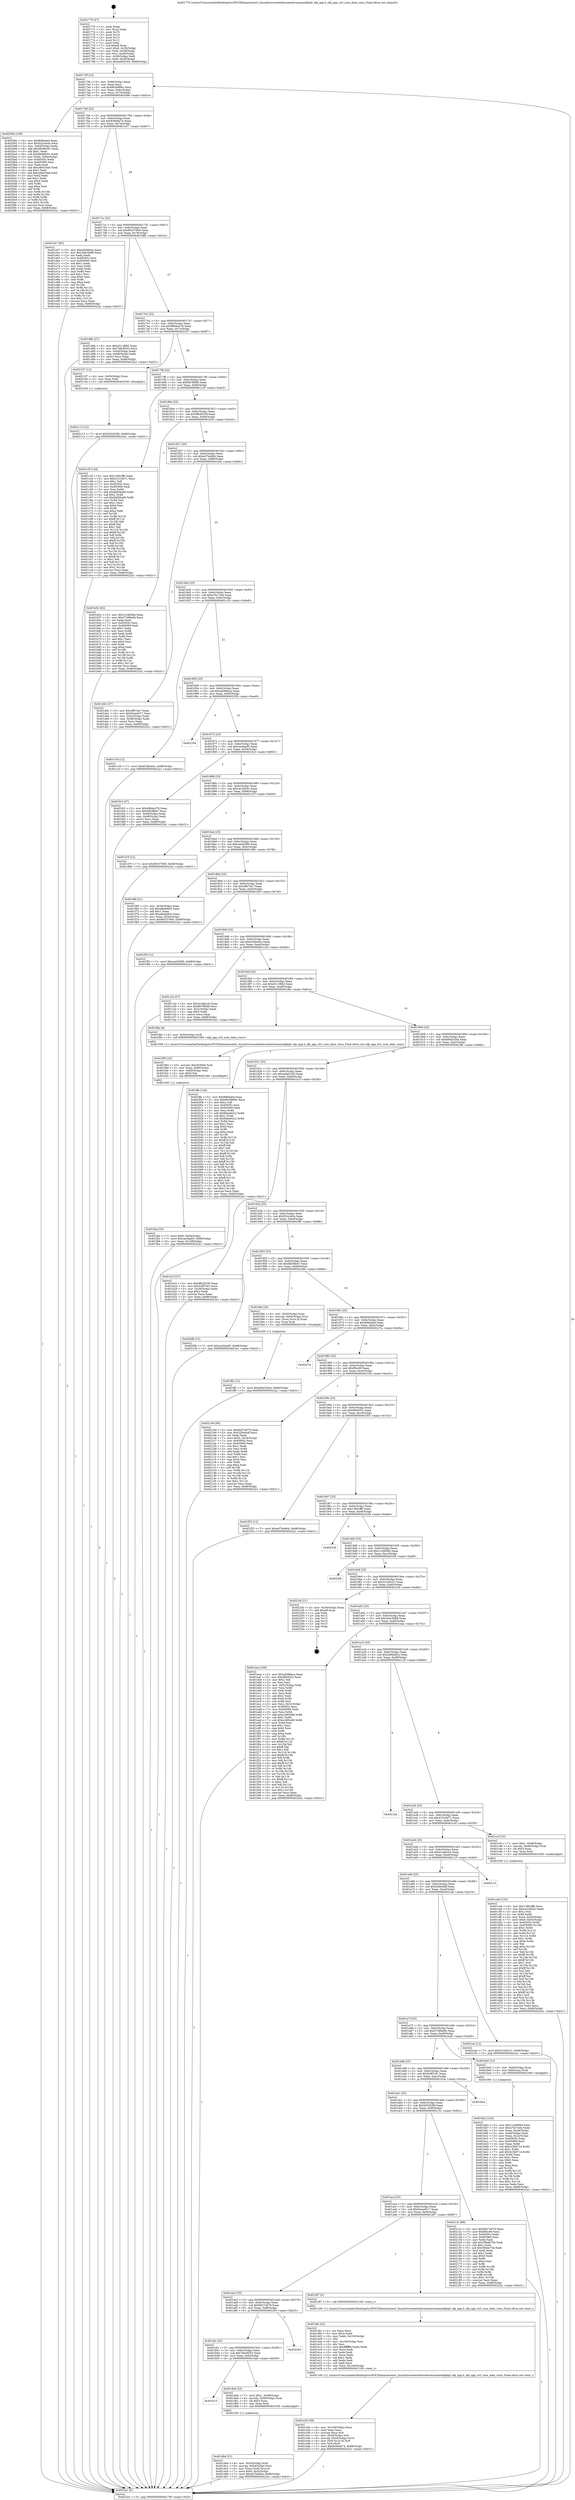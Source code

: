 digraph "0x401770" {
  label = "0x401770 (/mnt/c/Users/mathe/Desktop/tcc/POCII/binaries/extr_linuxdriversnetethernetnetronomenfpbpf..nfp_app.h_nfp_app_ctrl_uses_data_vnics_Final-ollvm.out::main(0))"
  labelloc = "t"
  node[shape=record]

  Entry [label="",width=0.3,height=0.3,shape=circle,fillcolor=black,style=filled]
  "0x40179f" [label="{
     0x40179f [23]\l
     | [instrs]\l
     &nbsp;&nbsp;0x40179f \<+3\>: mov -0x68(%rbp),%eax\l
     &nbsp;&nbsp;0x4017a2 \<+2\>: mov %eax,%ecx\l
     &nbsp;&nbsp;0x4017a4 \<+6\>: sub $0x803d889c,%ecx\l
     &nbsp;&nbsp;0x4017aa \<+3\>: mov %eax,-0x6c(%rbp)\l
     &nbsp;&nbsp;0x4017ad \<+3\>: mov %ecx,-0x70(%rbp)\l
     &nbsp;&nbsp;0x4017b0 \<+6\>: je 000000000040208e \<main+0x91e\>\l
  }"]
  "0x40208e" [label="{
     0x40208e [109]\l
     | [instrs]\l
     &nbsp;&nbsp;0x40208e \<+5\>: mov $0xfbf6ede4,%eax\l
     &nbsp;&nbsp;0x402093 \<+5\>: mov $0xf22e3e3e,%ecx\l
     &nbsp;&nbsp;0x402098 \<+3\>: mov -0x64(%rbp),%edx\l
     &nbsp;&nbsp;0x40209b \<+6\>: add $0x48496c91,%edx\l
     &nbsp;&nbsp;0x4020a1 \<+3\>: add $0x1,%edx\l
     &nbsp;&nbsp;0x4020a4 \<+6\>: sub $0x48496c91,%edx\l
     &nbsp;&nbsp;0x4020aa \<+3\>: mov %edx,-0x64(%rbp)\l
     &nbsp;&nbsp;0x4020ad \<+7\>: mov 0x40505c,%edx\l
     &nbsp;&nbsp;0x4020b4 \<+7\>: mov 0x405060,%esi\l
     &nbsp;&nbsp;0x4020bb \<+2\>: mov %edx,%edi\l
     &nbsp;&nbsp;0x4020bd \<+6\>: sub $0xcd9d16a8,%edi\l
     &nbsp;&nbsp;0x4020c3 \<+3\>: sub $0x1,%edi\l
     &nbsp;&nbsp;0x4020c6 \<+6\>: add $0xcd9d16a8,%edi\l
     &nbsp;&nbsp;0x4020cc \<+3\>: imul %edi,%edx\l
     &nbsp;&nbsp;0x4020cf \<+3\>: and $0x1,%edx\l
     &nbsp;&nbsp;0x4020d2 \<+3\>: cmp $0x0,%edx\l
     &nbsp;&nbsp;0x4020d5 \<+4\>: sete %r8b\l
     &nbsp;&nbsp;0x4020d9 \<+3\>: cmp $0xa,%esi\l
     &nbsp;&nbsp;0x4020dc \<+4\>: setl %r9b\l
     &nbsp;&nbsp;0x4020e0 \<+3\>: mov %r8b,%r10b\l
     &nbsp;&nbsp;0x4020e3 \<+3\>: and %r9b,%r10b\l
     &nbsp;&nbsp;0x4020e6 \<+3\>: xor %r9b,%r8b\l
     &nbsp;&nbsp;0x4020e9 \<+3\>: or %r8b,%r10b\l
     &nbsp;&nbsp;0x4020ec \<+4\>: test $0x1,%r10b\l
     &nbsp;&nbsp;0x4020f0 \<+3\>: cmovne %ecx,%eax\l
     &nbsp;&nbsp;0x4020f3 \<+3\>: mov %eax,-0x68(%rbp)\l
     &nbsp;&nbsp;0x4020f6 \<+5\>: jmp 00000000004022a1 \<main+0xb31\>\l
  }"]
  "0x4017b6" [label="{
     0x4017b6 [22]\l
     | [instrs]\l
     &nbsp;&nbsp;0x4017b6 \<+5\>: jmp 00000000004017bb \<main+0x4b\>\l
     &nbsp;&nbsp;0x4017bb \<+3\>: mov -0x6c(%rbp),%eax\l
     &nbsp;&nbsp;0x4017be \<+5\>: sub $0x8390de74,%eax\l
     &nbsp;&nbsp;0x4017c3 \<+3\>: mov %eax,-0x74(%rbp)\l
     &nbsp;&nbsp;0x4017c6 \<+6\>: je 0000000000401e57 \<main+0x6e7\>\l
  }"]
  Exit [label="",width=0.3,height=0.3,shape=circle,fillcolor=black,style=filled,peripheries=2]
  "0x401e57" [label="{
     0x401e57 [83]\l
     | [instrs]\l
     &nbsp;&nbsp;0x401e57 \<+5\>: mov $0xad386eca,%eax\l
     &nbsp;&nbsp;0x401e5c \<+5\>: mov $0x3a9c5b98,%ecx\l
     &nbsp;&nbsp;0x401e61 \<+2\>: xor %edx,%edx\l
     &nbsp;&nbsp;0x401e63 \<+7\>: mov 0x40505c,%esi\l
     &nbsp;&nbsp;0x401e6a \<+7\>: mov 0x405060,%edi\l
     &nbsp;&nbsp;0x401e71 \<+3\>: sub $0x1,%edx\l
     &nbsp;&nbsp;0x401e74 \<+3\>: mov %esi,%r8d\l
     &nbsp;&nbsp;0x401e77 \<+3\>: add %edx,%r8d\l
     &nbsp;&nbsp;0x401e7a \<+4\>: imul %r8d,%esi\l
     &nbsp;&nbsp;0x401e7e \<+3\>: and $0x1,%esi\l
     &nbsp;&nbsp;0x401e81 \<+3\>: cmp $0x0,%esi\l
     &nbsp;&nbsp;0x401e84 \<+4\>: sete %r9b\l
     &nbsp;&nbsp;0x401e88 \<+3\>: cmp $0xa,%edi\l
     &nbsp;&nbsp;0x401e8b \<+4\>: setl %r10b\l
     &nbsp;&nbsp;0x401e8f \<+3\>: mov %r9b,%r11b\l
     &nbsp;&nbsp;0x401e92 \<+3\>: and %r10b,%r11b\l
     &nbsp;&nbsp;0x401e95 \<+3\>: xor %r10b,%r9b\l
     &nbsp;&nbsp;0x401e98 \<+3\>: or %r9b,%r11b\l
     &nbsp;&nbsp;0x401e9b \<+4\>: test $0x1,%r11b\l
     &nbsp;&nbsp;0x401e9f \<+3\>: cmovne %ecx,%eax\l
     &nbsp;&nbsp;0x401ea2 \<+3\>: mov %eax,-0x68(%rbp)\l
     &nbsp;&nbsp;0x401ea5 \<+5\>: jmp 00000000004022a1 \<main+0xb31\>\l
  }"]
  "0x4017cc" [label="{
     0x4017cc [22]\l
     | [instrs]\l
     &nbsp;&nbsp;0x4017cc \<+5\>: jmp 00000000004017d1 \<main+0x61\>\l
     &nbsp;&nbsp;0x4017d1 \<+3\>: mov -0x6c(%rbp),%eax\l
     &nbsp;&nbsp;0x4017d4 \<+5\>: sub $0x90337900,%eax\l
     &nbsp;&nbsp;0x4017d9 \<+3\>: mov %eax,-0x78(%rbp)\l
     &nbsp;&nbsp;0x4017dc \<+6\>: je 0000000000401d8b \<main+0x61b\>\l
  }"]
  "0x402113" [label="{
     0x402113 [12]\l
     | [instrs]\l
     &nbsp;&nbsp;0x402113 \<+7\>: movl $0x5d3263fd,-0x68(%rbp)\l
     &nbsp;&nbsp;0x40211a \<+5\>: jmp 00000000004022a1 \<main+0xb31\>\l
  }"]
  "0x401d8b" [label="{
     0x401d8b [27]\l
     | [instrs]\l
     &nbsp;&nbsp;0x401d8b \<+5\>: mov $0xd311f682,%eax\l
     &nbsp;&nbsp;0x401d90 \<+5\>: mov $0x7b8c8553,%ecx\l
     &nbsp;&nbsp;0x401d95 \<+3\>: mov -0x54(%rbp),%edx\l
     &nbsp;&nbsp;0x401d98 \<+3\>: cmp -0x48(%rbp),%edx\l
     &nbsp;&nbsp;0x401d9b \<+3\>: cmovl %ecx,%eax\l
     &nbsp;&nbsp;0x401d9e \<+3\>: mov %eax,-0x68(%rbp)\l
     &nbsp;&nbsp;0x401da1 \<+5\>: jmp 00000000004022a1 \<main+0xb31\>\l
  }"]
  "0x4017e2" [label="{
     0x4017e2 [22]\l
     | [instrs]\l
     &nbsp;&nbsp;0x4017e2 \<+5\>: jmp 00000000004017e7 \<main+0x77\>\l
     &nbsp;&nbsp;0x4017e7 \<+3\>: mov -0x6c(%rbp),%eax\l
     &nbsp;&nbsp;0x4017ea \<+5\>: sub $0x9894a378,%eax\l
     &nbsp;&nbsp;0x4017ef \<+3\>: mov %eax,-0x7c(%rbp)\l
     &nbsp;&nbsp;0x4017f2 \<+6\>: je 0000000000402107 \<main+0x997\>\l
  }"]
  "0x401ff2" [label="{
     0x401ff2 [12]\l
     | [instrs]\l
     &nbsp;&nbsp;0x401ff2 \<+7\>: movl $0xd84032b4,-0x68(%rbp)\l
     &nbsp;&nbsp;0x401ff9 \<+5\>: jmp 00000000004022a1 \<main+0xb31\>\l
  }"]
  "0x402107" [label="{
     0x402107 [12]\l
     | [instrs]\l
     &nbsp;&nbsp;0x402107 \<+4\>: mov -0x50(%rbp),%rax\l
     &nbsp;&nbsp;0x40210b \<+3\>: mov %rax,%rdi\l
     &nbsp;&nbsp;0x40210e \<+5\>: call 0000000000401030 \<free@plt\>\l
     | [calls]\l
     &nbsp;&nbsp;0x401030 \{1\} (unknown)\l
  }"]
  "0x4017f8" [label="{
     0x4017f8 [22]\l
     | [instrs]\l
     &nbsp;&nbsp;0x4017f8 \<+5\>: jmp 00000000004017fd \<main+0x8d\>\l
     &nbsp;&nbsp;0x4017fd \<+3\>: mov -0x6c(%rbp),%eax\l
     &nbsp;&nbsp;0x401800 \<+5\>: sub $0x9b7f6fd9,%eax\l
     &nbsp;&nbsp;0x401805 \<+3\>: mov %eax,-0x80(%rbp)\l
     &nbsp;&nbsp;0x401808 \<+6\>: je 0000000000401c3f \<main+0x4cf\>\l
  }"]
  "0x401faa" [label="{
     0x401faa [25]\l
     | [instrs]\l
     &nbsp;&nbsp;0x401faa \<+7\>: movl $0x0,-0x64(%rbp)\l
     &nbsp;&nbsp;0x401fb1 \<+7\>: movl $0xcac0aa95,-0x68(%rbp)\l
     &nbsp;&nbsp;0x401fb8 \<+6\>: mov %eax,-0x108(%rbp)\l
     &nbsp;&nbsp;0x401fbe \<+5\>: jmp 00000000004022a1 \<main+0xb31\>\l
  }"]
  "0x401c3f" [label="{
     0x401c3f [144]\l
     | [instrs]\l
     &nbsp;&nbsp;0x401c3f \<+5\>: mov $0x1380cff6,%eax\l
     &nbsp;&nbsp;0x401c44 \<+5\>: mov $0x41516d71,%ecx\l
     &nbsp;&nbsp;0x401c49 \<+2\>: mov $0x1,%dl\l
     &nbsp;&nbsp;0x401c4b \<+7\>: mov 0x40505c,%esi\l
     &nbsp;&nbsp;0x401c52 \<+7\>: mov 0x405060,%edi\l
     &nbsp;&nbsp;0x401c59 \<+3\>: mov %esi,%r8d\l
     &nbsp;&nbsp;0x401c5c \<+7\>: add $0xbbf26a06,%r8d\l
     &nbsp;&nbsp;0x401c63 \<+4\>: sub $0x1,%r8d\l
     &nbsp;&nbsp;0x401c67 \<+7\>: sub $0xbbf26a06,%r8d\l
     &nbsp;&nbsp;0x401c6e \<+4\>: imul %r8d,%esi\l
     &nbsp;&nbsp;0x401c72 \<+3\>: and $0x1,%esi\l
     &nbsp;&nbsp;0x401c75 \<+3\>: cmp $0x0,%esi\l
     &nbsp;&nbsp;0x401c78 \<+4\>: sete %r9b\l
     &nbsp;&nbsp;0x401c7c \<+3\>: cmp $0xa,%edi\l
     &nbsp;&nbsp;0x401c7f \<+4\>: setl %r10b\l
     &nbsp;&nbsp;0x401c83 \<+3\>: mov %r9b,%r11b\l
     &nbsp;&nbsp;0x401c86 \<+4\>: xor $0xff,%r11b\l
     &nbsp;&nbsp;0x401c8a \<+3\>: mov %r10b,%bl\l
     &nbsp;&nbsp;0x401c8d \<+3\>: xor $0xff,%bl\l
     &nbsp;&nbsp;0x401c90 \<+3\>: xor $0x1,%dl\l
     &nbsp;&nbsp;0x401c93 \<+3\>: mov %r11b,%r14b\l
     &nbsp;&nbsp;0x401c96 \<+4\>: and $0xff,%r14b\l
     &nbsp;&nbsp;0x401c9a \<+3\>: and %dl,%r9b\l
     &nbsp;&nbsp;0x401c9d \<+3\>: mov %bl,%r15b\l
     &nbsp;&nbsp;0x401ca0 \<+4\>: and $0xff,%r15b\l
     &nbsp;&nbsp;0x401ca4 \<+3\>: and %dl,%r10b\l
     &nbsp;&nbsp;0x401ca7 \<+3\>: or %r9b,%r14b\l
     &nbsp;&nbsp;0x401caa \<+3\>: or %r10b,%r15b\l
     &nbsp;&nbsp;0x401cad \<+3\>: xor %r15b,%r14b\l
     &nbsp;&nbsp;0x401cb0 \<+3\>: or %bl,%r11b\l
     &nbsp;&nbsp;0x401cb3 \<+4\>: xor $0xff,%r11b\l
     &nbsp;&nbsp;0x401cb7 \<+3\>: or $0x1,%dl\l
     &nbsp;&nbsp;0x401cba \<+3\>: and %dl,%r11b\l
     &nbsp;&nbsp;0x401cbd \<+3\>: or %r11b,%r14b\l
     &nbsp;&nbsp;0x401cc0 \<+4\>: test $0x1,%r14b\l
     &nbsp;&nbsp;0x401cc4 \<+3\>: cmovne %ecx,%eax\l
     &nbsp;&nbsp;0x401cc7 \<+3\>: mov %eax,-0x68(%rbp)\l
     &nbsp;&nbsp;0x401cca \<+5\>: jmp 00000000004022a1 \<main+0xb31\>\l
  }"]
  "0x40180e" [label="{
     0x40180e [25]\l
     | [instrs]\l
     &nbsp;&nbsp;0x40180e \<+5\>: jmp 0000000000401813 \<main+0xa3\>\l
     &nbsp;&nbsp;0x401813 \<+3\>: mov -0x6c(%rbp),%eax\l
     &nbsp;&nbsp;0x401816 \<+5\>: sub $0x9fb26339,%eax\l
     &nbsp;&nbsp;0x40181b \<+6\>: mov %eax,-0x84(%rbp)\l
     &nbsp;&nbsp;0x401821 \<+6\>: je 0000000000401b52 \<main+0x3e2\>\l
  }"]
  "0x401f93" [label="{
     0x401f93 [23]\l
     | [instrs]\l
     &nbsp;&nbsp;0x401f93 \<+10\>: movabs $0x4030b6,%rdi\l
     &nbsp;&nbsp;0x401f9d \<+3\>: mov %eax,-0x60(%rbp)\l
     &nbsp;&nbsp;0x401fa0 \<+3\>: mov -0x60(%rbp),%esi\l
     &nbsp;&nbsp;0x401fa3 \<+2\>: mov $0x0,%al\l
     &nbsp;&nbsp;0x401fa5 \<+5\>: call 0000000000401040 \<printf@plt\>\l
     | [calls]\l
     &nbsp;&nbsp;0x401040 \{1\} (unknown)\l
  }"]
  "0x401b52" [label="{
     0x401b52 [83]\l
     | [instrs]\l
     &nbsp;&nbsp;0x401b52 \<+5\>: mov $0x1c34856d,%eax\l
     &nbsp;&nbsp;0x401b57 \<+5\>: mov $0x57489e84,%ecx\l
     &nbsp;&nbsp;0x401b5c \<+2\>: xor %edx,%edx\l
     &nbsp;&nbsp;0x401b5e \<+7\>: mov 0x40505c,%esi\l
     &nbsp;&nbsp;0x401b65 \<+7\>: mov 0x405060,%edi\l
     &nbsp;&nbsp;0x401b6c \<+3\>: sub $0x1,%edx\l
     &nbsp;&nbsp;0x401b6f \<+3\>: mov %esi,%r8d\l
     &nbsp;&nbsp;0x401b72 \<+3\>: add %edx,%r8d\l
     &nbsp;&nbsp;0x401b75 \<+4\>: imul %r8d,%esi\l
     &nbsp;&nbsp;0x401b79 \<+3\>: and $0x1,%esi\l
     &nbsp;&nbsp;0x401b7c \<+3\>: cmp $0x0,%esi\l
     &nbsp;&nbsp;0x401b7f \<+4\>: sete %r9b\l
     &nbsp;&nbsp;0x401b83 \<+3\>: cmp $0xa,%edi\l
     &nbsp;&nbsp;0x401b86 \<+4\>: setl %r10b\l
     &nbsp;&nbsp;0x401b8a \<+3\>: mov %r9b,%r11b\l
     &nbsp;&nbsp;0x401b8d \<+3\>: and %r10b,%r11b\l
     &nbsp;&nbsp;0x401b90 \<+3\>: xor %r10b,%r9b\l
     &nbsp;&nbsp;0x401b93 \<+3\>: or %r9b,%r11b\l
     &nbsp;&nbsp;0x401b96 \<+4\>: test $0x1,%r11b\l
     &nbsp;&nbsp;0x401b9a \<+3\>: cmovne %ecx,%eax\l
     &nbsp;&nbsp;0x401b9d \<+3\>: mov %eax,-0x68(%rbp)\l
     &nbsp;&nbsp;0x401ba0 \<+5\>: jmp 00000000004022a1 \<main+0xb31\>\l
  }"]
  "0x401827" [label="{
     0x401827 [25]\l
     | [instrs]\l
     &nbsp;&nbsp;0x401827 \<+5\>: jmp 000000000040182c \<main+0xbc\>\l
     &nbsp;&nbsp;0x40182c \<+3\>: mov -0x6c(%rbp),%eax\l
     &nbsp;&nbsp;0x40182f \<+5\>: sub $0xa07b4d64,%eax\l
     &nbsp;&nbsp;0x401834 \<+6\>: mov %eax,-0x88(%rbp)\l
     &nbsp;&nbsp;0x40183a \<+6\>: je 0000000000401ddc \<main+0x66c\>\l
  }"]
  "0x401e30" [label="{
     0x401e30 [39]\l
     | [instrs]\l
     &nbsp;&nbsp;0x401e30 \<+6\>: mov -0x104(%rbp),%ecx\l
     &nbsp;&nbsp;0x401e36 \<+3\>: imul %eax,%ecx\l
     &nbsp;&nbsp;0x401e39 \<+3\>: movslq %ecx,%r8\l
     &nbsp;&nbsp;0x401e3c \<+4\>: mov -0x50(%rbp),%r9\l
     &nbsp;&nbsp;0x401e40 \<+4\>: movslq -0x54(%rbp),%r10\l
     &nbsp;&nbsp;0x401e44 \<+4\>: mov (%r9,%r10,8),%r9\l
     &nbsp;&nbsp;0x401e48 \<+3\>: mov %r8,(%r9)\l
     &nbsp;&nbsp;0x401e4b \<+7\>: movl $0x8390de74,-0x68(%rbp)\l
     &nbsp;&nbsp;0x401e52 \<+5\>: jmp 00000000004022a1 \<main+0xb31\>\l
  }"]
  "0x401ddc" [label="{
     0x401ddc [27]\l
     | [instrs]\l
     &nbsp;&nbsp;0x401ddc \<+5\>: mov $0xcff474a7,%eax\l
     &nbsp;&nbsp;0x401de1 \<+5\>: mov $0x62aed517,%ecx\l
     &nbsp;&nbsp;0x401de6 \<+3\>: mov -0x5c(%rbp),%edx\l
     &nbsp;&nbsp;0x401de9 \<+3\>: cmp -0x58(%rbp),%edx\l
     &nbsp;&nbsp;0x401dec \<+3\>: cmovl %ecx,%eax\l
     &nbsp;&nbsp;0x401def \<+3\>: mov %eax,-0x68(%rbp)\l
     &nbsp;&nbsp;0x401df2 \<+5\>: jmp 00000000004022a1 \<main+0xb31\>\l
  }"]
  "0x401840" [label="{
     0x401840 [25]\l
     | [instrs]\l
     &nbsp;&nbsp;0x401840 \<+5\>: jmp 0000000000401845 \<main+0xd5\>\l
     &nbsp;&nbsp;0x401845 \<+3\>: mov -0x6c(%rbp),%eax\l
     &nbsp;&nbsp;0x401848 \<+5\>: sub $0xa7bc7ceb,%eax\l
     &nbsp;&nbsp;0x40184d \<+6\>: mov %eax,-0x8c(%rbp)\l
     &nbsp;&nbsp;0x401853 \<+6\>: je 0000000000401c18 \<main+0x4a8\>\l
  }"]
  "0x401dfc" [label="{
     0x401dfc [52]\l
     | [instrs]\l
     &nbsp;&nbsp;0x401dfc \<+2\>: xor %ecx,%ecx\l
     &nbsp;&nbsp;0x401dfe \<+5\>: mov $0x2,%edx\l
     &nbsp;&nbsp;0x401e03 \<+6\>: mov %edx,-0x100(%rbp)\l
     &nbsp;&nbsp;0x401e09 \<+1\>: cltd\l
     &nbsp;&nbsp;0x401e0a \<+6\>: mov -0x100(%rbp),%esi\l
     &nbsp;&nbsp;0x401e10 \<+2\>: idiv %esi\l
     &nbsp;&nbsp;0x401e12 \<+6\>: imul $0xfffffffe,%edx,%edx\l
     &nbsp;&nbsp;0x401e18 \<+2\>: mov %ecx,%edi\l
     &nbsp;&nbsp;0x401e1a \<+2\>: sub %edx,%edi\l
     &nbsp;&nbsp;0x401e1c \<+2\>: mov %ecx,%edx\l
     &nbsp;&nbsp;0x401e1e \<+3\>: sub $0x1,%edx\l
     &nbsp;&nbsp;0x401e21 \<+2\>: add %edx,%edi\l
     &nbsp;&nbsp;0x401e23 \<+2\>: sub %edi,%ecx\l
     &nbsp;&nbsp;0x401e25 \<+6\>: mov %ecx,-0x104(%rbp)\l
     &nbsp;&nbsp;0x401e2b \<+5\>: call 0000000000401160 \<next_i\>\l
     | [calls]\l
     &nbsp;&nbsp;0x401160 \{1\} (/mnt/c/Users/mathe/Desktop/tcc/POCII/binaries/extr_linuxdriversnetethernetnetronomenfpbpf..nfp_app.h_nfp_app_ctrl_uses_data_vnics_Final-ollvm.out::next_i)\l
  }"]
  "0x401c18" [label="{
     0x401c18 [12]\l
     | [instrs]\l
     &nbsp;&nbsp;0x401c18 \<+7\>: movl $0xd16bedce,-0x68(%rbp)\l
     &nbsp;&nbsp;0x401c1f \<+5\>: jmp 00000000004022a1 \<main+0xb31\>\l
  }"]
  "0x401859" [label="{
     0x401859 [25]\l
     | [instrs]\l
     &nbsp;&nbsp;0x401859 \<+5\>: jmp 000000000040185e \<main+0xee\>\l
     &nbsp;&nbsp;0x40185e \<+3\>: mov -0x6c(%rbp),%eax\l
     &nbsp;&nbsp;0x401861 \<+5\>: sub $0xad386eca,%eax\l
     &nbsp;&nbsp;0x401866 \<+6\>: mov %eax,-0x90(%rbp)\l
     &nbsp;&nbsp;0x40186c \<+6\>: je 0000000000402259 \<main+0xae9\>\l
  }"]
  "0x401dbd" [label="{
     0x401dbd [31]\l
     | [instrs]\l
     &nbsp;&nbsp;0x401dbd \<+4\>: mov -0x50(%rbp),%rdi\l
     &nbsp;&nbsp;0x401dc1 \<+4\>: movslq -0x54(%rbp),%rcx\l
     &nbsp;&nbsp;0x401dc5 \<+4\>: mov %rax,(%rdi,%rcx,8)\l
     &nbsp;&nbsp;0x401dc9 \<+7\>: movl $0x0,-0x5c(%rbp)\l
     &nbsp;&nbsp;0x401dd0 \<+7\>: movl $0xa07b4d64,-0x68(%rbp)\l
     &nbsp;&nbsp;0x401dd7 \<+5\>: jmp 00000000004022a1 \<main+0xb31\>\l
  }"]
  "0x402259" [label="{
     0x402259\l
  }", style=dashed]
  "0x401872" [label="{
     0x401872 [25]\l
     | [instrs]\l
     &nbsp;&nbsp;0x401872 \<+5\>: jmp 0000000000401877 \<main+0x107\>\l
     &nbsp;&nbsp;0x401877 \<+3\>: mov -0x6c(%rbp),%eax\l
     &nbsp;&nbsp;0x40187a \<+5\>: sub $0xcac0aa95,%eax\l
     &nbsp;&nbsp;0x40187f \<+6\>: mov %eax,-0x94(%rbp)\l
     &nbsp;&nbsp;0x401885 \<+6\>: je 0000000000401fc3 \<main+0x853\>\l
  }"]
  "0x401b15" [label="{
     0x401b15\l
  }", style=dashed]
  "0x401fc3" [label="{
     0x401fc3 [27]\l
     | [instrs]\l
     &nbsp;&nbsp;0x401fc3 \<+5\>: mov $0x9894a378,%eax\l
     &nbsp;&nbsp;0x401fc8 \<+5\>: mov $0xfa838bd7,%ecx\l
     &nbsp;&nbsp;0x401fcd \<+3\>: mov -0x64(%rbp),%edx\l
     &nbsp;&nbsp;0x401fd0 \<+3\>: cmp -0x48(%rbp),%edx\l
     &nbsp;&nbsp;0x401fd3 \<+3\>: cmovl %ecx,%eax\l
     &nbsp;&nbsp;0x401fd6 \<+3\>: mov %eax,-0x68(%rbp)\l
     &nbsp;&nbsp;0x401fd9 \<+5\>: jmp 00000000004022a1 \<main+0xb31\>\l
  }"]
  "0x40188b" [label="{
     0x40188b [25]\l
     | [instrs]\l
     &nbsp;&nbsp;0x40188b \<+5\>: jmp 0000000000401890 \<main+0x120\>\l
     &nbsp;&nbsp;0x401890 \<+3\>: mov -0x6c(%rbp),%eax\l
     &nbsp;&nbsp;0x401893 \<+5\>: sub $0xce22bb5c,%eax\l
     &nbsp;&nbsp;0x401898 \<+6\>: mov %eax,-0x98(%rbp)\l
     &nbsp;&nbsp;0x40189e \<+6\>: je 0000000000401d7f \<main+0x60f\>\l
  }"]
  "0x401da6" [label="{
     0x401da6 [23]\l
     | [instrs]\l
     &nbsp;&nbsp;0x401da6 \<+7\>: movl $0x1,-0x58(%rbp)\l
     &nbsp;&nbsp;0x401dad \<+4\>: movslq -0x58(%rbp),%rax\l
     &nbsp;&nbsp;0x401db1 \<+4\>: shl $0x3,%rax\l
     &nbsp;&nbsp;0x401db5 \<+3\>: mov %rax,%rdi\l
     &nbsp;&nbsp;0x401db8 \<+5\>: call 0000000000401050 \<malloc@plt\>\l
     | [calls]\l
     &nbsp;&nbsp;0x401050 \{1\} (unknown)\l
  }"]
  "0x401d7f" [label="{
     0x401d7f [12]\l
     | [instrs]\l
     &nbsp;&nbsp;0x401d7f \<+7\>: movl $0x90337900,-0x68(%rbp)\l
     &nbsp;&nbsp;0x401d86 \<+5\>: jmp 00000000004022a1 \<main+0xb31\>\l
  }"]
  "0x4018a4" [label="{
     0x4018a4 [25]\l
     | [instrs]\l
     &nbsp;&nbsp;0x4018a4 \<+5\>: jmp 00000000004018a9 \<main+0x139\>\l
     &nbsp;&nbsp;0x4018a9 \<+3\>: mov -0x6c(%rbp),%eax\l
     &nbsp;&nbsp;0x4018ac \<+5\>: sub $0xcee5d390,%eax\l
     &nbsp;&nbsp;0x4018b1 \<+6\>: mov %eax,-0x9c(%rbp)\l
     &nbsp;&nbsp;0x4018b7 \<+6\>: je 0000000000401f6b \<main+0x7fb\>\l
  }"]
  "0x401afc" [label="{
     0x401afc [25]\l
     | [instrs]\l
     &nbsp;&nbsp;0x401afc \<+5\>: jmp 0000000000401b01 \<main+0x391\>\l
     &nbsp;&nbsp;0x401b01 \<+3\>: mov -0x6c(%rbp),%eax\l
     &nbsp;&nbsp;0x401b04 \<+5\>: sub $0x7b8c8553,%eax\l
     &nbsp;&nbsp;0x401b09 \<+6\>: mov %eax,-0xfc(%rbp)\l
     &nbsp;&nbsp;0x401b0f \<+6\>: je 0000000000401da6 \<main+0x636\>\l
  }"]
  "0x401f6b" [label="{
     0x401f6b [31]\l
     | [instrs]\l
     &nbsp;&nbsp;0x401f6b \<+3\>: mov -0x54(%rbp),%eax\l
     &nbsp;&nbsp;0x401f6e \<+5\>: sub $0xa8ebb8c5,%eax\l
     &nbsp;&nbsp;0x401f73 \<+3\>: add $0x1,%eax\l
     &nbsp;&nbsp;0x401f76 \<+5\>: add $0xa8ebb8c5,%eax\l
     &nbsp;&nbsp;0x401f7b \<+3\>: mov %eax,-0x54(%rbp)\l
     &nbsp;&nbsp;0x401f7e \<+7\>: movl $0x90337900,-0x68(%rbp)\l
     &nbsp;&nbsp;0x401f85 \<+5\>: jmp 00000000004022a1 \<main+0xb31\>\l
  }"]
  "0x4018bd" [label="{
     0x4018bd [25]\l
     | [instrs]\l
     &nbsp;&nbsp;0x4018bd \<+5\>: jmp 00000000004018c2 \<main+0x152\>\l
     &nbsp;&nbsp;0x4018c2 \<+3\>: mov -0x6c(%rbp),%eax\l
     &nbsp;&nbsp;0x4018c5 \<+5\>: sub $0xcff474a7,%eax\l
     &nbsp;&nbsp;0x4018ca \<+6\>: mov %eax,-0xa0(%rbp)\l
     &nbsp;&nbsp;0x4018d0 \<+6\>: je 0000000000401f5f \<main+0x7ef\>\l
  }"]
  "0x402293" [label="{
     0x402293\l
  }", style=dashed]
  "0x401f5f" [label="{
     0x401f5f [12]\l
     | [instrs]\l
     &nbsp;&nbsp;0x401f5f \<+7\>: movl $0xcee5d390,-0x68(%rbp)\l
     &nbsp;&nbsp;0x401f66 \<+5\>: jmp 00000000004022a1 \<main+0xb31\>\l
  }"]
  "0x4018d6" [label="{
     0x4018d6 [25]\l
     | [instrs]\l
     &nbsp;&nbsp;0x4018d6 \<+5\>: jmp 00000000004018db \<main+0x16b\>\l
     &nbsp;&nbsp;0x4018db \<+3\>: mov -0x6c(%rbp),%eax\l
     &nbsp;&nbsp;0x4018de \<+5\>: sub $0xd16bedce,%eax\l
     &nbsp;&nbsp;0x4018e3 \<+6\>: mov %eax,-0xa4(%rbp)\l
     &nbsp;&nbsp;0x4018e9 \<+6\>: je 0000000000401c24 \<main+0x4b4\>\l
  }"]
  "0x401ae3" [label="{
     0x401ae3 [25]\l
     | [instrs]\l
     &nbsp;&nbsp;0x401ae3 \<+5\>: jmp 0000000000401ae8 \<main+0x378\>\l
     &nbsp;&nbsp;0x401ae8 \<+3\>: mov -0x6c(%rbp),%eax\l
     &nbsp;&nbsp;0x401aeb \<+5\>: sub $0x6b57e679,%eax\l
     &nbsp;&nbsp;0x401af0 \<+6\>: mov %eax,-0xf8(%rbp)\l
     &nbsp;&nbsp;0x401af6 \<+6\>: je 0000000000402293 \<main+0xb23\>\l
  }"]
  "0x401c24" [label="{
     0x401c24 [27]\l
     | [instrs]\l
     &nbsp;&nbsp;0x401c24 \<+5\>: mov $0x41a6bccb,%eax\l
     &nbsp;&nbsp;0x401c29 \<+5\>: mov $0x9b7f6fd9,%ecx\l
     &nbsp;&nbsp;0x401c2e \<+3\>: mov -0x2c(%rbp),%edx\l
     &nbsp;&nbsp;0x401c31 \<+3\>: cmp $0x0,%edx\l
     &nbsp;&nbsp;0x401c34 \<+3\>: cmove %ecx,%eax\l
     &nbsp;&nbsp;0x401c37 \<+3\>: mov %eax,-0x68(%rbp)\l
     &nbsp;&nbsp;0x401c3a \<+5\>: jmp 00000000004022a1 \<main+0xb31\>\l
  }"]
  "0x4018ef" [label="{
     0x4018ef [25]\l
     | [instrs]\l
     &nbsp;&nbsp;0x4018ef \<+5\>: jmp 00000000004018f4 \<main+0x184\>\l
     &nbsp;&nbsp;0x4018f4 \<+3\>: mov -0x6c(%rbp),%eax\l
     &nbsp;&nbsp;0x4018f7 \<+5\>: sub $0xd311f682,%eax\l
     &nbsp;&nbsp;0x4018fc \<+6\>: mov %eax,-0xa8(%rbp)\l
     &nbsp;&nbsp;0x401902 \<+6\>: je 0000000000401f8a \<main+0x81a\>\l
  }"]
  "0x401df7" [label="{
     0x401df7 [5]\l
     | [instrs]\l
     &nbsp;&nbsp;0x401df7 \<+5\>: call 0000000000401160 \<next_i\>\l
     | [calls]\l
     &nbsp;&nbsp;0x401160 \{1\} (/mnt/c/Users/mathe/Desktop/tcc/POCII/binaries/extr_linuxdriversnetethernetnetronomenfpbpf..nfp_app.h_nfp_app_ctrl_uses_data_vnics_Final-ollvm.out::next_i)\l
  }"]
  "0x401f8a" [label="{
     0x401f8a [9]\l
     | [instrs]\l
     &nbsp;&nbsp;0x401f8a \<+4\>: mov -0x50(%rbp),%rdi\l
     &nbsp;&nbsp;0x401f8e \<+5\>: call 0000000000401560 \<nfp_app_ctrl_uses_data_vnics\>\l
     | [calls]\l
     &nbsp;&nbsp;0x401560 \{1\} (/mnt/c/Users/mathe/Desktop/tcc/POCII/binaries/extr_linuxdriversnetethernetnetronomenfpbpf..nfp_app.h_nfp_app_ctrl_uses_data_vnics_Final-ollvm.out::nfp_app_ctrl_uses_data_vnics)\l
  }"]
  "0x401908" [label="{
     0x401908 [25]\l
     | [instrs]\l
     &nbsp;&nbsp;0x401908 \<+5\>: jmp 000000000040190d \<main+0x19d\>\l
     &nbsp;&nbsp;0x40190d \<+3\>: mov -0x6c(%rbp),%eax\l
     &nbsp;&nbsp;0x401910 \<+5\>: sub $0xd84032b4,%eax\l
     &nbsp;&nbsp;0x401915 \<+6\>: mov %eax,-0xac(%rbp)\l
     &nbsp;&nbsp;0x40191b \<+6\>: je 0000000000401ffe \<main+0x88e\>\l
  }"]
  "0x401aca" [label="{
     0x401aca [25]\l
     | [instrs]\l
     &nbsp;&nbsp;0x401aca \<+5\>: jmp 0000000000401acf \<main+0x35f\>\l
     &nbsp;&nbsp;0x401acf \<+3\>: mov -0x6c(%rbp),%eax\l
     &nbsp;&nbsp;0x401ad2 \<+5\>: sub $0x62aed517,%eax\l
     &nbsp;&nbsp;0x401ad7 \<+6\>: mov %eax,-0xf4(%rbp)\l
     &nbsp;&nbsp;0x401add \<+6\>: je 0000000000401df7 \<main+0x687\>\l
  }"]
  "0x401ffe" [label="{
     0x401ffe [144]\l
     | [instrs]\l
     &nbsp;&nbsp;0x401ffe \<+5\>: mov $0xfbf6ede4,%eax\l
     &nbsp;&nbsp;0x402003 \<+5\>: mov $0x803d889c,%ecx\l
     &nbsp;&nbsp;0x402008 \<+2\>: mov $0x1,%dl\l
     &nbsp;&nbsp;0x40200a \<+7\>: mov 0x40505c,%esi\l
     &nbsp;&nbsp;0x402011 \<+7\>: mov 0x405060,%edi\l
     &nbsp;&nbsp;0x402018 \<+3\>: mov %esi,%r8d\l
     &nbsp;&nbsp;0x40201b \<+7\>: add $0x8dae92c2,%r8d\l
     &nbsp;&nbsp;0x402022 \<+4\>: sub $0x1,%r8d\l
     &nbsp;&nbsp;0x402026 \<+7\>: sub $0x8dae92c2,%r8d\l
     &nbsp;&nbsp;0x40202d \<+4\>: imul %r8d,%esi\l
     &nbsp;&nbsp;0x402031 \<+3\>: and $0x1,%esi\l
     &nbsp;&nbsp;0x402034 \<+3\>: cmp $0x0,%esi\l
     &nbsp;&nbsp;0x402037 \<+4\>: sete %r9b\l
     &nbsp;&nbsp;0x40203b \<+3\>: cmp $0xa,%edi\l
     &nbsp;&nbsp;0x40203e \<+4\>: setl %r10b\l
     &nbsp;&nbsp;0x402042 \<+3\>: mov %r9b,%r11b\l
     &nbsp;&nbsp;0x402045 \<+4\>: xor $0xff,%r11b\l
     &nbsp;&nbsp;0x402049 \<+3\>: mov %r10b,%bl\l
     &nbsp;&nbsp;0x40204c \<+3\>: xor $0xff,%bl\l
     &nbsp;&nbsp;0x40204f \<+3\>: xor $0x1,%dl\l
     &nbsp;&nbsp;0x402052 \<+3\>: mov %r11b,%r14b\l
     &nbsp;&nbsp;0x402055 \<+4\>: and $0xff,%r14b\l
     &nbsp;&nbsp;0x402059 \<+3\>: and %dl,%r9b\l
     &nbsp;&nbsp;0x40205c \<+3\>: mov %bl,%r15b\l
     &nbsp;&nbsp;0x40205f \<+4\>: and $0xff,%r15b\l
     &nbsp;&nbsp;0x402063 \<+3\>: and %dl,%r10b\l
     &nbsp;&nbsp;0x402066 \<+3\>: or %r9b,%r14b\l
     &nbsp;&nbsp;0x402069 \<+3\>: or %r10b,%r15b\l
     &nbsp;&nbsp;0x40206c \<+3\>: xor %r15b,%r14b\l
     &nbsp;&nbsp;0x40206f \<+3\>: or %bl,%r11b\l
     &nbsp;&nbsp;0x402072 \<+4\>: xor $0xff,%r11b\l
     &nbsp;&nbsp;0x402076 \<+3\>: or $0x1,%dl\l
     &nbsp;&nbsp;0x402079 \<+3\>: and %dl,%r11b\l
     &nbsp;&nbsp;0x40207c \<+3\>: or %r11b,%r14b\l
     &nbsp;&nbsp;0x40207f \<+4\>: test $0x1,%r14b\l
     &nbsp;&nbsp;0x402083 \<+3\>: cmovne %ecx,%eax\l
     &nbsp;&nbsp;0x402086 \<+3\>: mov %eax,-0x68(%rbp)\l
     &nbsp;&nbsp;0x402089 \<+5\>: jmp 00000000004022a1 \<main+0xb31\>\l
  }"]
  "0x401921" [label="{
     0x401921 [25]\l
     | [instrs]\l
     &nbsp;&nbsp;0x401921 \<+5\>: jmp 0000000000401926 \<main+0x1b6\>\l
     &nbsp;&nbsp;0x401926 \<+3\>: mov -0x6c(%rbp),%eax\l
     &nbsp;&nbsp;0x401929 \<+5\>: sub $0xea9d3160,%eax\l
     &nbsp;&nbsp;0x40192e \<+6\>: mov %eax,-0xb0(%rbp)\l
     &nbsp;&nbsp;0x401934 \<+6\>: je 0000000000401b1f \<main+0x3af\>\l
  }"]
  "0x40213c" [label="{
     0x40213c [88]\l
     | [instrs]\l
     &nbsp;&nbsp;0x40213c \<+5\>: mov $0x6b57e679,%eax\l
     &nbsp;&nbsp;0x402141 \<+5\>: mov $0xf0bc99,%ecx\l
     &nbsp;&nbsp;0x402146 \<+7\>: mov 0x40505c,%edx\l
     &nbsp;&nbsp;0x40214d \<+7\>: mov 0x405060,%esi\l
     &nbsp;&nbsp;0x402154 \<+2\>: mov %edx,%edi\l
     &nbsp;&nbsp;0x402156 \<+6\>: add $0x59bde75b,%edi\l
     &nbsp;&nbsp;0x40215c \<+3\>: sub $0x1,%edi\l
     &nbsp;&nbsp;0x40215f \<+6\>: sub $0x59bde75b,%edi\l
     &nbsp;&nbsp;0x402165 \<+3\>: imul %edi,%edx\l
     &nbsp;&nbsp;0x402168 \<+3\>: and $0x1,%edx\l
     &nbsp;&nbsp;0x40216b \<+3\>: cmp $0x0,%edx\l
     &nbsp;&nbsp;0x40216e \<+4\>: sete %r8b\l
     &nbsp;&nbsp;0x402172 \<+3\>: cmp $0xa,%esi\l
     &nbsp;&nbsp;0x402175 \<+4\>: setl %r9b\l
     &nbsp;&nbsp;0x402179 \<+3\>: mov %r8b,%r10b\l
     &nbsp;&nbsp;0x40217c \<+3\>: and %r9b,%r10b\l
     &nbsp;&nbsp;0x40217f \<+3\>: xor %r9b,%r8b\l
     &nbsp;&nbsp;0x402182 \<+3\>: or %r8b,%r10b\l
     &nbsp;&nbsp;0x402185 \<+4\>: test $0x1,%r10b\l
     &nbsp;&nbsp;0x402189 \<+3\>: cmovne %ecx,%eax\l
     &nbsp;&nbsp;0x40218c \<+3\>: mov %eax,-0x68(%rbp)\l
     &nbsp;&nbsp;0x40218f \<+5\>: jmp 00000000004022a1 \<main+0xb31\>\l
  }"]
  "0x401b1f" [label="{
     0x401b1f [27]\l
     | [instrs]\l
     &nbsp;&nbsp;0x401b1f \<+5\>: mov $0x9fb26339,%eax\l
     &nbsp;&nbsp;0x401b24 \<+5\>: mov $0x5c9f7ef1,%ecx\l
     &nbsp;&nbsp;0x401b29 \<+3\>: mov -0x30(%rbp),%edx\l
     &nbsp;&nbsp;0x401b2c \<+3\>: cmp $0x2,%edx\l
     &nbsp;&nbsp;0x401b2f \<+3\>: cmovne %ecx,%eax\l
     &nbsp;&nbsp;0x401b32 \<+3\>: mov %eax,-0x68(%rbp)\l
     &nbsp;&nbsp;0x401b35 \<+5\>: jmp 00000000004022a1 \<main+0xb31\>\l
  }"]
  "0x40193a" [label="{
     0x40193a [25]\l
     | [instrs]\l
     &nbsp;&nbsp;0x40193a \<+5\>: jmp 000000000040193f \<main+0x1cf\>\l
     &nbsp;&nbsp;0x40193f \<+3\>: mov -0x6c(%rbp),%eax\l
     &nbsp;&nbsp;0x401942 \<+5\>: sub $0xf22e3e3e,%eax\l
     &nbsp;&nbsp;0x401947 \<+6\>: mov %eax,-0xb4(%rbp)\l
     &nbsp;&nbsp;0x40194d \<+6\>: je 00000000004020fb \<main+0x98b\>\l
  }"]
  "0x4022a1" [label="{
     0x4022a1 [5]\l
     | [instrs]\l
     &nbsp;&nbsp;0x4022a1 \<+5\>: jmp 000000000040179f \<main+0x2f\>\l
  }"]
  "0x401770" [label="{
     0x401770 [47]\l
     | [instrs]\l
     &nbsp;&nbsp;0x401770 \<+1\>: push %rbp\l
     &nbsp;&nbsp;0x401771 \<+3\>: mov %rsp,%rbp\l
     &nbsp;&nbsp;0x401774 \<+2\>: push %r15\l
     &nbsp;&nbsp;0x401776 \<+2\>: push %r14\l
     &nbsp;&nbsp;0x401778 \<+2\>: push %r13\l
     &nbsp;&nbsp;0x40177a \<+2\>: push %r12\l
     &nbsp;&nbsp;0x40177c \<+1\>: push %rbx\l
     &nbsp;&nbsp;0x40177d \<+7\>: sub $0xe8,%rsp\l
     &nbsp;&nbsp;0x401784 \<+7\>: movl $0x0,-0x34(%rbp)\l
     &nbsp;&nbsp;0x40178b \<+3\>: mov %edi,-0x38(%rbp)\l
     &nbsp;&nbsp;0x40178e \<+4\>: mov %rsi,-0x40(%rbp)\l
     &nbsp;&nbsp;0x401792 \<+3\>: mov -0x38(%rbp),%edi\l
     &nbsp;&nbsp;0x401795 \<+3\>: mov %edi,-0x30(%rbp)\l
     &nbsp;&nbsp;0x401798 \<+7\>: movl $0xea9d3160,-0x68(%rbp)\l
  }"]
  "0x401ab1" [label="{
     0x401ab1 [25]\l
     | [instrs]\l
     &nbsp;&nbsp;0x401ab1 \<+5\>: jmp 0000000000401ab6 \<main+0x346\>\l
     &nbsp;&nbsp;0x401ab6 \<+3\>: mov -0x6c(%rbp),%eax\l
     &nbsp;&nbsp;0x401ab9 \<+5\>: sub $0x5d3263fd,%eax\l
     &nbsp;&nbsp;0x401abe \<+6\>: mov %eax,-0xf0(%rbp)\l
     &nbsp;&nbsp;0x401ac4 \<+6\>: je 000000000040213c \<main+0x9cc\>\l
  }"]
  "0x4020fb" [label="{
     0x4020fb [12]\l
     | [instrs]\l
     &nbsp;&nbsp;0x4020fb \<+7\>: movl $0xcac0aa95,-0x68(%rbp)\l
     &nbsp;&nbsp;0x402102 \<+5\>: jmp 00000000004022a1 \<main+0xb31\>\l
  }"]
  "0x401953" [label="{
     0x401953 [25]\l
     | [instrs]\l
     &nbsp;&nbsp;0x401953 \<+5\>: jmp 0000000000401958 \<main+0x1e8\>\l
     &nbsp;&nbsp;0x401958 \<+3\>: mov -0x6c(%rbp),%eax\l
     &nbsp;&nbsp;0x40195b \<+5\>: sub $0xfa838bd7,%eax\l
     &nbsp;&nbsp;0x401960 \<+6\>: mov %eax,-0xb8(%rbp)\l
     &nbsp;&nbsp;0x401966 \<+6\>: je 0000000000401fde \<main+0x86e\>\l
  }"]
  "0x401b3a" [label="{
     0x401b3a\l
  }", style=dashed]
  "0x401fde" [label="{
     0x401fde [20]\l
     | [instrs]\l
     &nbsp;&nbsp;0x401fde \<+4\>: mov -0x50(%rbp),%rax\l
     &nbsp;&nbsp;0x401fe2 \<+4\>: movslq -0x64(%rbp),%rcx\l
     &nbsp;&nbsp;0x401fe6 \<+4\>: mov (%rax,%rcx,8),%rax\l
     &nbsp;&nbsp;0x401fea \<+3\>: mov %rax,%rdi\l
     &nbsp;&nbsp;0x401fed \<+5\>: call 0000000000401030 \<free@plt\>\l
     | [calls]\l
     &nbsp;&nbsp;0x401030 \{1\} (unknown)\l
  }"]
  "0x40196c" [label="{
     0x40196c [25]\l
     | [instrs]\l
     &nbsp;&nbsp;0x40196c \<+5\>: jmp 0000000000401971 \<main+0x201\>\l
     &nbsp;&nbsp;0x401971 \<+3\>: mov -0x6c(%rbp),%eax\l
     &nbsp;&nbsp;0x401974 \<+5\>: sub $0xfbf6ede4,%eax\l
     &nbsp;&nbsp;0x401979 \<+6\>: mov %eax,-0xbc(%rbp)\l
     &nbsp;&nbsp;0x40197f \<+6\>: je 000000000040227a \<main+0xb0a\>\l
  }"]
  "0x401ce6" [label="{
     0x401ce6 [153]\l
     | [instrs]\l
     &nbsp;&nbsp;0x401ce6 \<+5\>: mov $0x1380cff6,%ecx\l
     &nbsp;&nbsp;0x401ceb \<+5\>: mov $0xce22bb5c,%edx\l
     &nbsp;&nbsp;0x401cf0 \<+3\>: mov $0x1,%sil\l
     &nbsp;&nbsp;0x401cf3 \<+3\>: xor %r8d,%r8d\l
     &nbsp;&nbsp;0x401cf6 \<+4\>: mov %rax,-0x50(%rbp)\l
     &nbsp;&nbsp;0x401cfa \<+7\>: movl $0x0,-0x54(%rbp)\l
     &nbsp;&nbsp;0x401d01 \<+8\>: mov 0x40505c,%r9d\l
     &nbsp;&nbsp;0x401d09 \<+8\>: mov 0x405060,%r10d\l
     &nbsp;&nbsp;0x401d11 \<+4\>: sub $0x1,%r8d\l
     &nbsp;&nbsp;0x401d15 \<+3\>: mov %r9d,%r11d\l
     &nbsp;&nbsp;0x401d18 \<+3\>: add %r8d,%r11d\l
     &nbsp;&nbsp;0x401d1b \<+4\>: imul %r11d,%r9d\l
     &nbsp;&nbsp;0x401d1f \<+4\>: and $0x1,%r9d\l
     &nbsp;&nbsp;0x401d23 \<+4\>: cmp $0x0,%r9d\l
     &nbsp;&nbsp;0x401d27 \<+3\>: sete %bl\l
     &nbsp;&nbsp;0x401d2a \<+4\>: cmp $0xa,%r10d\l
     &nbsp;&nbsp;0x401d2e \<+4\>: setl %r14b\l
     &nbsp;&nbsp;0x401d32 \<+3\>: mov %bl,%r15b\l
     &nbsp;&nbsp;0x401d35 \<+4\>: xor $0xff,%r15b\l
     &nbsp;&nbsp;0x401d39 \<+3\>: mov %r14b,%r12b\l
     &nbsp;&nbsp;0x401d3c \<+4\>: xor $0xff,%r12b\l
     &nbsp;&nbsp;0x401d40 \<+4\>: xor $0x1,%sil\l
     &nbsp;&nbsp;0x401d44 \<+3\>: mov %r15b,%r13b\l
     &nbsp;&nbsp;0x401d47 \<+4\>: and $0xff,%r13b\l
     &nbsp;&nbsp;0x401d4b \<+3\>: and %sil,%bl\l
     &nbsp;&nbsp;0x401d4e \<+3\>: mov %r12b,%al\l
     &nbsp;&nbsp;0x401d51 \<+2\>: and $0xff,%al\l
     &nbsp;&nbsp;0x401d53 \<+3\>: and %sil,%r14b\l
     &nbsp;&nbsp;0x401d56 \<+3\>: or %bl,%r13b\l
     &nbsp;&nbsp;0x401d59 \<+3\>: or %r14b,%al\l
     &nbsp;&nbsp;0x401d5c \<+3\>: xor %al,%r13b\l
     &nbsp;&nbsp;0x401d5f \<+3\>: or %r12b,%r15b\l
     &nbsp;&nbsp;0x401d62 \<+4\>: xor $0xff,%r15b\l
     &nbsp;&nbsp;0x401d66 \<+4\>: or $0x1,%sil\l
     &nbsp;&nbsp;0x401d6a \<+3\>: and %sil,%r15b\l
     &nbsp;&nbsp;0x401d6d \<+3\>: or %r15b,%r13b\l
     &nbsp;&nbsp;0x401d70 \<+4\>: test $0x1,%r13b\l
     &nbsp;&nbsp;0x401d74 \<+3\>: cmovne %edx,%ecx\l
     &nbsp;&nbsp;0x401d77 \<+3\>: mov %ecx,-0x68(%rbp)\l
     &nbsp;&nbsp;0x401d7a \<+5\>: jmp 00000000004022a1 \<main+0xb31\>\l
  }"]
  "0x40227a" [label="{
     0x40227a\l
  }", style=dashed]
  "0x401985" [label="{
     0x401985 [25]\l
     | [instrs]\l
     &nbsp;&nbsp;0x401985 \<+5\>: jmp 000000000040198a \<main+0x21a\>\l
     &nbsp;&nbsp;0x40198a \<+3\>: mov -0x6c(%rbp),%eax\l
     &nbsp;&nbsp;0x40198d \<+5\>: sub $0xf0bc99,%eax\l
     &nbsp;&nbsp;0x401992 \<+6\>: mov %eax,-0xc0(%rbp)\l
     &nbsp;&nbsp;0x401998 \<+6\>: je 0000000000402194 \<main+0xa24\>\l
  }"]
  "0x401bb2" [label="{
     0x401bb2 [102]\l
     | [instrs]\l
     &nbsp;&nbsp;0x401bb2 \<+5\>: mov $0x1c34856d,%ecx\l
     &nbsp;&nbsp;0x401bb7 \<+5\>: mov $0xa7bc7ceb,%edx\l
     &nbsp;&nbsp;0x401bbc \<+3\>: mov %eax,-0x44(%rbp)\l
     &nbsp;&nbsp;0x401bbf \<+3\>: mov -0x44(%rbp),%eax\l
     &nbsp;&nbsp;0x401bc2 \<+3\>: mov %eax,-0x2c(%rbp)\l
     &nbsp;&nbsp;0x401bc5 \<+7\>: mov 0x40505c,%eax\l
     &nbsp;&nbsp;0x401bcc \<+7\>: mov 0x405060,%esi\l
     &nbsp;&nbsp;0x401bd3 \<+3\>: mov %eax,%r8d\l
     &nbsp;&nbsp;0x401bd6 \<+7\>: sub $0x3c3b971d,%r8d\l
     &nbsp;&nbsp;0x401bdd \<+4\>: sub $0x1,%r8d\l
     &nbsp;&nbsp;0x401be1 \<+7\>: add $0x3c3b971d,%r8d\l
     &nbsp;&nbsp;0x401be8 \<+4\>: imul %r8d,%eax\l
     &nbsp;&nbsp;0x401bec \<+3\>: and $0x1,%eax\l
     &nbsp;&nbsp;0x401bef \<+3\>: cmp $0x0,%eax\l
     &nbsp;&nbsp;0x401bf2 \<+4\>: sete %r9b\l
     &nbsp;&nbsp;0x401bf6 \<+3\>: cmp $0xa,%esi\l
     &nbsp;&nbsp;0x401bf9 \<+4\>: setl %r10b\l
     &nbsp;&nbsp;0x401bfd \<+3\>: mov %r9b,%r11b\l
     &nbsp;&nbsp;0x401c00 \<+3\>: and %r10b,%r11b\l
     &nbsp;&nbsp;0x401c03 \<+3\>: xor %r10b,%r9b\l
     &nbsp;&nbsp;0x401c06 \<+3\>: or %r9b,%r11b\l
     &nbsp;&nbsp;0x401c09 \<+4\>: test $0x1,%r11b\l
     &nbsp;&nbsp;0x401c0d \<+3\>: cmovne %edx,%ecx\l
     &nbsp;&nbsp;0x401c10 \<+3\>: mov %ecx,-0x68(%rbp)\l
     &nbsp;&nbsp;0x401c13 \<+5\>: jmp 00000000004022a1 \<main+0xb31\>\l
  }"]
  "0x402194" [label="{
     0x402194 [90]\l
     | [instrs]\l
     &nbsp;&nbsp;0x402194 \<+5\>: mov $0x6b57e679,%eax\l
     &nbsp;&nbsp;0x402199 \<+5\>: mov $0x52fd44df,%ecx\l
     &nbsp;&nbsp;0x40219e \<+2\>: xor %edx,%edx\l
     &nbsp;&nbsp;0x4021a0 \<+7\>: movl $0x0,-0x34(%rbp)\l
     &nbsp;&nbsp;0x4021a7 \<+7\>: mov 0x40505c,%esi\l
     &nbsp;&nbsp;0x4021ae \<+7\>: mov 0x405060,%edi\l
     &nbsp;&nbsp;0x4021b5 \<+3\>: sub $0x1,%edx\l
     &nbsp;&nbsp;0x4021b8 \<+3\>: mov %esi,%r8d\l
     &nbsp;&nbsp;0x4021bb \<+3\>: add %edx,%r8d\l
     &nbsp;&nbsp;0x4021be \<+4\>: imul %r8d,%esi\l
     &nbsp;&nbsp;0x4021c2 \<+3\>: and $0x1,%esi\l
     &nbsp;&nbsp;0x4021c5 \<+3\>: cmp $0x0,%esi\l
     &nbsp;&nbsp;0x4021c8 \<+4\>: sete %r9b\l
     &nbsp;&nbsp;0x4021cc \<+3\>: cmp $0xa,%edi\l
     &nbsp;&nbsp;0x4021cf \<+4\>: setl %r10b\l
     &nbsp;&nbsp;0x4021d3 \<+3\>: mov %r9b,%r11b\l
     &nbsp;&nbsp;0x4021d6 \<+3\>: and %r10b,%r11b\l
     &nbsp;&nbsp;0x4021d9 \<+3\>: xor %r10b,%r9b\l
     &nbsp;&nbsp;0x4021dc \<+3\>: or %r9b,%r11b\l
     &nbsp;&nbsp;0x4021df \<+4\>: test $0x1,%r11b\l
     &nbsp;&nbsp;0x4021e3 \<+3\>: cmovne %ecx,%eax\l
     &nbsp;&nbsp;0x4021e6 \<+3\>: mov %eax,-0x68(%rbp)\l
     &nbsp;&nbsp;0x4021e9 \<+5\>: jmp 00000000004022a1 \<main+0xb31\>\l
  }"]
  "0x40199e" [label="{
     0x40199e [25]\l
     | [instrs]\l
     &nbsp;&nbsp;0x40199e \<+5\>: jmp 00000000004019a3 \<main+0x233\>\l
     &nbsp;&nbsp;0x4019a3 \<+3\>: mov -0x6c(%rbp),%eax\l
     &nbsp;&nbsp;0x4019a6 \<+5\>: sub $0x4664552,%eax\l
     &nbsp;&nbsp;0x4019ab \<+6\>: mov %eax,-0xc4(%rbp)\l
     &nbsp;&nbsp;0x4019b1 \<+6\>: je 0000000000401f53 \<main+0x7e3\>\l
  }"]
  "0x401a98" [label="{
     0x401a98 [25]\l
     | [instrs]\l
     &nbsp;&nbsp;0x401a98 \<+5\>: jmp 0000000000401a9d \<main+0x32d\>\l
     &nbsp;&nbsp;0x401a9d \<+3\>: mov -0x6c(%rbp),%eax\l
     &nbsp;&nbsp;0x401aa0 \<+5\>: sub $0x5c9f7ef1,%eax\l
     &nbsp;&nbsp;0x401aa5 \<+6\>: mov %eax,-0xec(%rbp)\l
     &nbsp;&nbsp;0x401aab \<+6\>: je 0000000000401b3a \<main+0x3ca\>\l
  }"]
  "0x401f53" [label="{
     0x401f53 [12]\l
     | [instrs]\l
     &nbsp;&nbsp;0x401f53 \<+7\>: movl $0xa07b4d64,-0x68(%rbp)\l
     &nbsp;&nbsp;0x401f5a \<+5\>: jmp 00000000004022a1 \<main+0xb31\>\l
  }"]
  "0x4019b7" [label="{
     0x4019b7 [25]\l
     | [instrs]\l
     &nbsp;&nbsp;0x4019b7 \<+5\>: jmp 00000000004019bc \<main+0x24c\>\l
     &nbsp;&nbsp;0x4019bc \<+3\>: mov -0x6c(%rbp),%eax\l
     &nbsp;&nbsp;0x4019bf \<+5\>: sub $0x1380cff6,%eax\l
     &nbsp;&nbsp;0x4019c4 \<+6\>: mov %eax,-0xc8(%rbp)\l
     &nbsp;&nbsp;0x4019ca \<+6\>: je 000000000040222b \<main+0xabb\>\l
  }"]
  "0x401ba5" [label="{
     0x401ba5 [13]\l
     | [instrs]\l
     &nbsp;&nbsp;0x401ba5 \<+4\>: mov -0x40(%rbp),%rax\l
     &nbsp;&nbsp;0x401ba9 \<+4\>: mov 0x8(%rax),%rdi\l
     &nbsp;&nbsp;0x401bad \<+5\>: call 0000000000401060 \<atoi@plt\>\l
     | [calls]\l
     &nbsp;&nbsp;0x401060 \{1\} (unknown)\l
  }"]
  "0x40222b" [label="{
     0x40222b\l
  }", style=dashed]
  "0x4019d0" [label="{
     0x4019d0 [25]\l
     | [instrs]\l
     &nbsp;&nbsp;0x4019d0 \<+5\>: jmp 00000000004019d5 \<main+0x265\>\l
     &nbsp;&nbsp;0x4019d5 \<+3\>: mov -0x6c(%rbp),%eax\l
     &nbsp;&nbsp;0x4019d8 \<+5\>: sub $0x1c34856d,%eax\l
     &nbsp;&nbsp;0x4019dd \<+6\>: mov %eax,-0xcc(%rbp)\l
     &nbsp;&nbsp;0x4019e3 \<+6\>: je 000000000040220f \<main+0xa9f\>\l
  }"]
  "0x401a7f" [label="{
     0x401a7f [25]\l
     | [instrs]\l
     &nbsp;&nbsp;0x401a7f \<+5\>: jmp 0000000000401a84 \<main+0x314\>\l
     &nbsp;&nbsp;0x401a84 \<+3\>: mov -0x6c(%rbp),%eax\l
     &nbsp;&nbsp;0x401a87 \<+5\>: sub $0x57489e84,%eax\l
     &nbsp;&nbsp;0x401a8c \<+6\>: mov %eax,-0xe8(%rbp)\l
     &nbsp;&nbsp;0x401a92 \<+6\>: je 0000000000401ba5 \<main+0x435\>\l
  }"]
  "0x40220f" [label="{
     0x40220f\l
  }", style=dashed]
  "0x4019e9" [label="{
     0x4019e9 [25]\l
     | [instrs]\l
     &nbsp;&nbsp;0x4019e9 \<+5\>: jmp 00000000004019ee \<main+0x27e\>\l
     &nbsp;&nbsp;0x4019ee \<+3\>: mov -0x6c(%rbp),%eax\l
     &nbsp;&nbsp;0x4019f1 \<+5\>: sub $0x31326c31,%eax\l
     &nbsp;&nbsp;0x4019f6 \<+6\>: mov %eax,-0xd0(%rbp)\l
     &nbsp;&nbsp;0x4019fc \<+6\>: je 00000000004021fa \<main+0xa8a\>\l
  }"]
  "0x4021ee" [label="{
     0x4021ee [12]\l
     | [instrs]\l
     &nbsp;&nbsp;0x4021ee \<+7\>: movl $0x31326c31,-0x68(%rbp)\l
     &nbsp;&nbsp;0x4021f5 \<+5\>: jmp 00000000004022a1 \<main+0xb31\>\l
  }"]
  "0x4021fa" [label="{
     0x4021fa [21]\l
     | [instrs]\l
     &nbsp;&nbsp;0x4021fa \<+3\>: mov -0x34(%rbp),%eax\l
     &nbsp;&nbsp;0x4021fd \<+7\>: add $0xe8,%rsp\l
     &nbsp;&nbsp;0x402204 \<+1\>: pop %rbx\l
     &nbsp;&nbsp;0x402205 \<+2\>: pop %r12\l
     &nbsp;&nbsp;0x402207 \<+2\>: pop %r13\l
     &nbsp;&nbsp;0x402209 \<+2\>: pop %r14\l
     &nbsp;&nbsp;0x40220b \<+2\>: pop %r15\l
     &nbsp;&nbsp;0x40220d \<+1\>: pop %rbp\l
     &nbsp;&nbsp;0x40220e \<+1\>: ret\l
  }"]
  "0x401a02" [label="{
     0x401a02 [25]\l
     | [instrs]\l
     &nbsp;&nbsp;0x401a02 \<+5\>: jmp 0000000000401a07 \<main+0x297\>\l
     &nbsp;&nbsp;0x401a07 \<+3\>: mov -0x6c(%rbp),%eax\l
     &nbsp;&nbsp;0x401a0a \<+5\>: sub $0x3a9c5b98,%eax\l
     &nbsp;&nbsp;0x401a0f \<+6\>: mov %eax,-0xd4(%rbp)\l
     &nbsp;&nbsp;0x401a15 \<+6\>: je 0000000000401eaa \<main+0x73a\>\l
  }"]
  "0x401a66" [label="{
     0x401a66 [25]\l
     | [instrs]\l
     &nbsp;&nbsp;0x401a66 \<+5\>: jmp 0000000000401a6b \<main+0x2fb\>\l
     &nbsp;&nbsp;0x401a6b \<+3\>: mov -0x6c(%rbp),%eax\l
     &nbsp;&nbsp;0x401a6e \<+5\>: sub $0x52fd44df,%eax\l
     &nbsp;&nbsp;0x401a73 \<+6\>: mov %eax,-0xe4(%rbp)\l
     &nbsp;&nbsp;0x401a79 \<+6\>: je 00000000004021ee \<main+0xa7e\>\l
  }"]
  "0x401eaa" [label="{
     0x401eaa [169]\l
     | [instrs]\l
     &nbsp;&nbsp;0x401eaa \<+5\>: mov $0xad386eca,%eax\l
     &nbsp;&nbsp;0x401eaf \<+5\>: mov $0x4664552,%ecx\l
     &nbsp;&nbsp;0x401eb4 \<+2\>: mov $0x1,%dl\l
     &nbsp;&nbsp;0x401eb6 \<+2\>: xor %esi,%esi\l
     &nbsp;&nbsp;0x401eb8 \<+3\>: mov -0x5c(%rbp),%edi\l
     &nbsp;&nbsp;0x401ebb \<+3\>: mov %esi,%r8d\l
     &nbsp;&nbsp;0x401ebe \<+3\>: sub %edi,%r8d\l
     &nbsp;&nbsp;0x401ec1 \<+2\>: mov %esi,%edi\l
     &nbsp;&nbsp;0x401ec3 \<+3\>: sub $0x1,%edi\l
     &nbsp;&nbsp;0x401ec6 \<+3\>: add %edi,%r8d\l
     &nbsp;&nbsp;0x401ec9 \<+3\>: sub %r8d,%esi\l
     &nbsp;&nbsp;0x401ecc \<+3\>: mov %esi,-0x5c(%rbp)\l
     &nbsp;&nbsp;0x401ecf \<+7\>: mov 0x40505c,%esi\l
     &nbsp;&nbsp;0x401ed6 \<+7\>: mov 0x405060,%edi\l
     &nbsp;&nbsp;0x401edd \<+3\>: mov %esi,%r8d\l
     &nbsp;&nbsp;0x401ee0 \<+7\>: add $0xcc465a98,%r8d\l
     &nbsp;&nbsp;0x401ee7 \<+4\>: sub $0x1,%r8d\l
     &nbsp;&nbsp;0x401eeb \<+7\>: sub $0xcc465a98,%r8d\l
     &nbsp;&nbsp;0x401ef2 \<+4\>: imul %r8d,%esi\l
     &nbsp;&nbsp;0x401ef6 \<+3\>: and $0x1,%esi\l
     &nbsp;&nbsp;0x401ef9 \<+3\>: cmp $0x0,%esi\l
     &nbsp;&nbsp;0x401efc \<+4\>: sete %r9b\l
     &nbsp;&nbsp;0x401f00 \<+3\>: cmp $0xa,%edi\l
     &nbsp;&nbsp;0x401f03 \<+4\>: setl %r10b\l
     &nbsp;&nbsp;0x401f07 \<+3\>: mov %r9b,%r11b\l
     &nbsp;&nbsp;0x401f0a \<+4\>: xor $0xff,%r11b\l
     &nbsp;&nbsp;0x401f0e \<+3\>: mov %r10b,%bl\l
     &nbsp;&nbsp;0x401f11 \<+3\>: xor $0xff,%bl\l
     &nbsp;&nbsp;0x401f14 \<+3\>: xor $0x1,%dl\l
     &nbsp;&nbsp;0x401f17 \<+3\>: mov %r11b,%r14b\l
     &nbsp;&nbsp;0x401f1a \<+4\>: and $0xff,%r14b\l
     &nbsp;&nbsp;0x401f1e \<+3\>: and %dl,%r9b\l
     &nbsp;&nbsp;0x401f21 \<+3\>: mov %bl,%r15b\l
     &nbsp;&nbsp;0x401f24 \<+4\>: and $0xff,%r15b\l
     &nbsp;&nbsp;0x401f28 \<+3\>: and %dl,%r10b\l
     &nbsp;&nbsp;0x401f2b \<+3\>: or %r9b,%r14b\l
     &nbsp;&nbsp;0x401f2e \<+3\>: or %r10b,%r15b\l
     &nbsp;&nbsp;0x401f31 \<+3\>: xor %r15b,%r14b\l
     &nbsp;&nbsp;0x401f34 \<+3\>: or %bl,%r11b\l
     &nbsp;&nbsp;0x401f37 \<+4\>: xor $0xff,%r11b\l
     &nbsp;&nbsp;0x401f3b \<+3\>: or $0x1,%dl\l
     &nbsp;&nbsp;0x401f3e \<+3\>: and %dl,%r11b\l
     &nbsp;&nbsp;0x401f41 \<+3\>: or %r11b,%r14b\l
     &nbsp;&nbsp;0x401f44 \<+4\>: test $0x1,%r14b\l
     &nbsp;&nbsp;0x401f48 \<+3\>: cmovne %ecx,%eax\l
     &nbsp;&nbsp;0x401f4b \<+3\>: mov %eax,-0x68(%rbp)\l
     &nbsp;&nbsp;0x401f4e \<+5\>: jmp 00000000004022a1 \<main+0xb31\>\l
  }"]
  "0x401a1b" [label="{
     0x401a1b [25]\l
     | [instrs]\l
     &nbsp;&nbsp;0x401a1b \<+5\>: jmp 0000000000401a20 \<main+0x2b0\>\l
     &nbsp;&nbsp;0x401a20 \<+3\>: mov -0x6c(%rbp),%eax\l
     &nbsp;&nbsp;0x401a23 \<+5\>: sub $0x3e96a824,%eax\l
     &nbsp;&nbsp;0x401a28 \<+6\>: mov %eax,-0xd8(%rbp)\l
     &nbsp;&nbsp;0x401a2e \<+6\>: je 000000000040212b \<main+0x9bb\>\l
  }"]
  "0x40211f" [label="{
     0x40211f\l
  }", style=dashed]
  "0x40212b" [label="{
     0x40212b\l
  }", style=dashed]
  "0x401a34" [label="{
     0x401a34 [25]\l
     | [instrs]\l
     &nbsp;&nbsp;0x401a34 \<+5\>: jmp 0000000000401a39 \<main+0x2c9\>\l
     &nbsp;&nbsp;0x401a39 \<+3\>: mov -0x6c(%rbp),%eax\l
     &nbsp;&nbsp;0x401a3c \<+5\>: sub $0x41516d71,%eax\l
     &nbsp;&nbsp;0x401a41 \<+6\>: mov %eax,-0xdc(%rbp)\l
     &nbsp;&nbsp;0x401a47 \<+6\>: je 0000000000401ccf \<main+0x55f\>\l
  }"]
  "0x401a4d" [label="{
     0x401a4d [25]\l
     | [instrs]\l
     &nbsp;&nbsp;0x401a4d \<+5\>: jmp 0000000000401a52 \<main+0x2e2\>\l
     &nbsp;&nbsp;0x401a52 \<+3\>: mov -0x6c(%rbp),%eax\l
     &nbsp;&nbsp;0x401a55 \<+5\>: sub $0x41a6bccb,%eax\l
     &nbsp;&nbsp;0x401a5a \<+6\>: mov %eax,-0xe0(%rbp)\l
     &nbsp;&nbsp;0x401a60 \<+6\>: je 000000000040211f \<main+0x9af\>\l
  }"]
  "0x401ccf" [label="{
     0x401ccf [23]\l
     | [instrs]\l
     &nbsp;&nbsp;0x401ccf \<+7\>: movl $0x1,-0x48(%rbp)\l
     &nbsp;&nbsp;0x401cd6 \<+4\>: movslq -0x48(%rbp),%rax\l
     &nbsp;&nbsp;0x401cda \<+4\>: shl $0x3,%rax\l
     &nbsp;&nbsp;0x401cde \<+3\>: mov %rax,%rdi\l
     &nbsp;&nbsp;0x401ce1 \<+5\>: call 0000000000401050 \<malloc@plt\>\l
     | [calls]\l
     &nbsp;&nbsp;0x401050 \{1\} (unknown)\l
  }"]
  Entry -> "0x401770" [label=" 1"]
  "0x40179f" -> "0x40208e" [label=" 1"]
  "0x40179f" -> "0x4017b6" [label=" 30"]
  "0x4021fa" -> Exit [label=" 1"]
  "0x4017b6" -> "0x401e57" [label=" 1"]
  "0x4017b6" -> "0x4017cc" [label=" 29"]
  "0x4021ee" -> "0x4022a1" [label=" 1"]
  "0x4017cc" -> "0x401d8b" [label=" 2"]
  "0x4017cc" -> "0x4017e2" [label=" 27"]
  "0x402194" -> "0x4022a1" [label=" 1"]
  "0x4017e2" -> "0x402107" [label=" 1"]
  "0x4017e2" -> "0x4017f8" [label=" 26"]
  "0x40213c" -> "0x4022a1" [label=" 1"]
  "0x4017f8" -> "0x401c3f" [label=" 1"]
  "0x4017f8" -> "0x40180e" [label=" 25"]
  "0x402113" -> "0x4022a1" [label=" 1"]
  "0x40180e" -> "0x401b52" [label=" 1"]
  "0x40180e" -> "0x401827" [label=" 24"]
  "0x402107" -> "0x402113" [label=" 1"]
  "0x401827" -> "0x401ddc" [label=" 2"]
  "0x401827" -> "0x401840" [label=" 22"]
  "0x4020fb" -> "0x4022a1" [label=" 1"]
  "0x401840" -> "0x401c18" [label=" 1"]
  "0x401840" -> "0x401859" [label=" 21"]
  "0x40208e" -> "0x4022a1" [label=" 1"]
  "0x401859" -> "0x402259" [label=" 0"]
  "0x401859" -> "0x401872" [label=" 21"]
  "0x401ffe" -> "0x4022a1" [label=" 1"]
  "0x401872" -> "0x401fc3" [label=" 2"]
  "0x401872" -> "0x40188b" [label=" 19"]
  "0x401ff2" -> "0x4022a1" [label=" 1"]
  "0x40188b" -> "0x401d7f" [label=" 1"]
  "0x40188b" -> "0x4018a4" [label=" 18"]
  "0x401fde" -> "0x401ff2" [label=" 1"]
  "0x4018a4" -> "0x401f6b" [label=" 1"]
  "0x4018a4" -> "0x4018bd" [label=" 17"]
  "0x401faa" -> "0x4022a1" [label=" 1"]
  "0x4018bd" -> "0x401f5f" [label=" 1"]
  "0x4018bd" -> "0x4018d6" [label=" 16"]
  "0x401f93" -> "0x401faa" [label=" 1"]
  "0x4018d6" -> "0x401c24" [label=" 1"]
  "0x4018d6" -> "0x4018ef" [label=" 15"]
  "0x401f6b" -> "0x4022a1" [label=" 1"]
  "0x4018ef" -> "0x401f8a" [label=" 1"]
  "0x4018ef" -> "0x401908" [label=" 14"]
  "0x401f5f" -> "0x4022a1" [label=" 1"]
  "0x401908" -> "0x401ffe" [label=" 1"]
  "0x401908" -> "0x401921" [label=" 13"]
  "0x401eaa" -> "0x4022a1" [label=" 1"]
  "0x401921" -> "0x401b1f" [label=" 1"]
  "0x401921" -> "0x40193a" [label=" 12"]
  "0x401b1f" -> "0x4022a1" [label=" 1"]
  "0x401770" -> "0x40179f" [label=" 1"]
  "0x4022a1" -> "0x40179f" [label=" 30"]
  "0x401b52" -> "0x4022a1" [label=" 1"]
  "0x401e57" -> "0x4022a1" [label=" 1"]
  "0x40193a" -> "0x4020fb" [label=" 1"]
  "0x40193a" -> "0x401953" [label=" 11"]
  "0x401dfc" -> "0x401e30" [label=" 1"]
  "0x401953" -> "0x401fde" [label=" 1"]
  "0x401953" -> "0x40196c" [label=" 10"]
  "0x401df7" -> "0x401dfc" [label=" 1"]
  "0x40196c" -> "0x40227a" [label=" 0"]
  "0x40196c" -> "0x401985" [label=" 10"]
  "0x401dbd" -> "0x4022a1" [label=" 1"]
  "0x401985" -> "0x402194" [label=" 1"]
  "0x401985" -> "0x40199e" [label=" 9"]
  "0x401da6" -> "0x401dbd" [label=" 1"]
  "0x40199e" -> "0x401f53" [label=" 1"]
  "0x40199e" -> "0x4019b7" [label=" 8"]
  "0x401afc" -> "0x401b15" [label=" 0"]
  "0x4019b7" -> "0x40222b" [label=" 0"]
  "0x4019b7" -> "0x4019d0" [label=" 8"]
  "0x401afc" -> "0x401da6" [label=" 1"]
  "0x4019d0" -> "0x40220f" [label=" 0"]
  "0x4019d0" -> "0x4019e9" [label=" 8"]
  "0x401ae3" -> "0x401afc" [label=" 1"]
  "0x4019e9" -> "0x4021fa" [label=" 1"]
  "0x4019e9" -> "0x401a02" [label=" 7"]
  "0x401ae3" -> "0x402293" [label=" 0"]
  "0x401a02" -> "0x401eaa" [label=" 1"]
  "0x401a02" -> "0x401a1b" [label=" 6"]
  "0x401aca" -> "0x401ae3" [label=" 1"]
  "0x401a1b" -> "0x40212b" [label=" 0"]
  "0x401a1b" -> "0x401a34" [label=" 6"]
  "0x401aca" -> "0x401df7" [label=" 1"]
  "0x401a34" -> "0x401ccf" [label=" 1"]
  "0x401a34" -> "0x401a4d" [label=" 5"]
  "0x401f53" -> "0x4022a1" [label=" 1"]
  "0x401a4d" -> "0x40211f" [label=" 0"]
  "0x401a4d" -> "0x401a66" [label=" 5"]
  "0x401f8a" -> "0x401f93" [label=" 1"]
  "0x401a66" -> "0x4021ee" [label=" 1"]
  "0x401a66" -> "0x401a7f" [label=" 4"]
  "0x401fc3" -> "0x4022a1" [label=" 2"]
  "0x401a7f" -> "0x401ba5" [label=" 1"]
  "0x401a7f" -> "0x401a98" [label=" 3"]
  "0x401ba5" -> "0x401bb2" [label=" 1"]
  "0x401bb2" -> "0x4022a1" [label=" 1"]
  "0x401c18" -> "0x4022a1" [label=" 1"]
  "0x401c24" -> "0x4022a1" [label=" 1"]
  "0x401c3f" -> "0x4022a1" [label=" 1"]
  "0x401ccf" -> "0x401ce6" [label=" 1"]
  "0x401ce6" -> "0x4022a1" [label=" 1"]
  "0x401d7f" -> "0x4022a1" [label=" 1"]
  "0x401d8b" -> "0x4022a1" [label=" 2"]
  "0x401ddc" -> "0x4022a1" [label=" 2"]
  "0x401a98" -> "0x401b3a" [label=" 0"]
  "0x401a98" -> "0x401ab1" [label=" 3"]
  "0x401e30" -> "0x4022a1" [label=" 1"]
  "0x401ab1" -> "0x40213c" [label=" 1"]
  "0x401ab1" -> "0x401aca" [label=" 2"]
}
